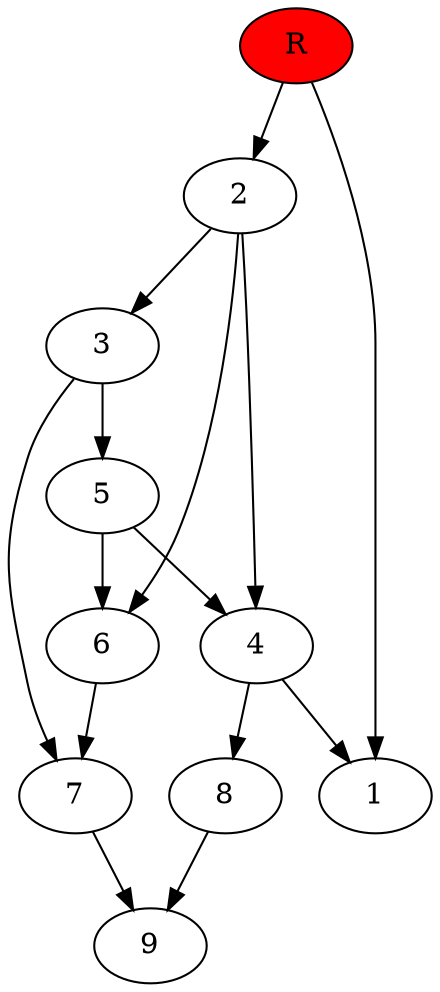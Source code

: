 digraph prb39523 {
	1
	2
	3
	4
	5
	6
	7
	8
	R [fillcolor="#ff0000" style=filled]
	2 -> 3
	2 -> 4
	2 -> 6
	3 -> 5
	3 -> 7
	4 -> 1
	4 -> 8
	5 -> 4
	5 -> 6
	6 -> 7
	7 -> 9
	8 -> 9
	R -> 1
	R -> 2
}
